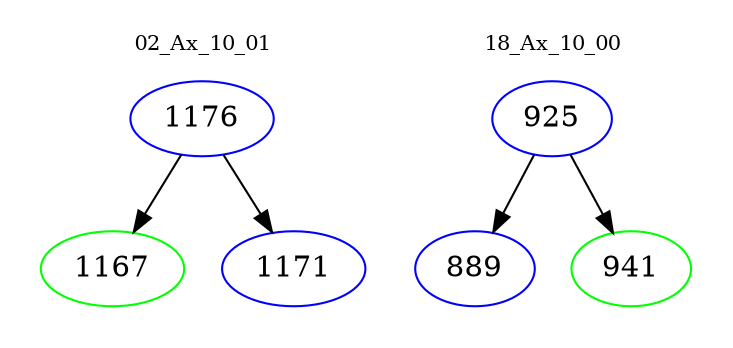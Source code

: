 digraph{
subgraph cluster_0 {
color = white
label = "02_Ax_10_01";
fontsize=10;
T0_1176 [label="1176", color="blue"]
T0_1176 -> T0_1167 [color="black"]
T0_1167 [label="1167", color="green"]
T0_1176 -> T0_1171 [color="black"]
T0_1171 [label="1171", color="blue"]
}
subgraph cluster_1 {
color = white
label = "18_Ax_10_00";
fontsize=10;
T1_925 [label="925", color="blue"]
T1_925 -> T1_889 [color="black"]
T1_889 [label="889", color="blue"]
T1_925 -> T1_941 [color="black"]
T1_941 [label="941", color="green"]
}
}
